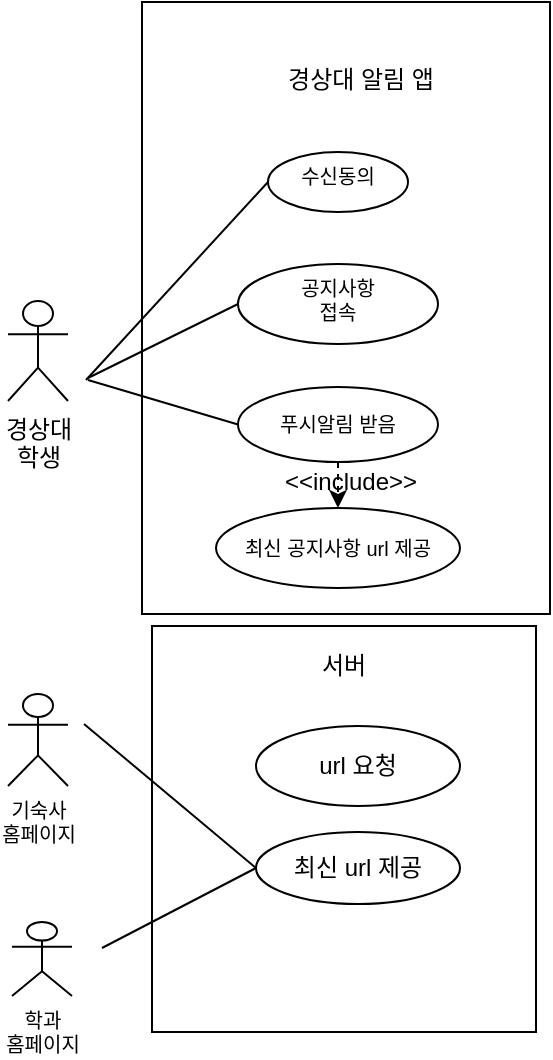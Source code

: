 <mxfile version="15.6.2" type="github">
  <diagram id="FfT6NV1a5uEnnNNgh3aj" name="Page-1">
    <mxGraphModel dx="1422" dy="794" grid="0" gridSize="10" guides="1" tooltips="1" connect="1" arrows="1" fold="1" page="1" pageScale="1" pageWidth="827" pageHeight="1169" math="0" shadow="0">
      <root>
        <mxCell id="0" />
        <mxCell id="1" parent="0" />
        <mxCell id="RBWV5vjC1XgZZIpLS1tP-13" value="" style="edgeStyle=none;rounded=0;orthogonalLoop=1;jettySize=auto;html=1;entryX=0;entryY=0.5;entryDx=0;entryDy=0;endArrow=none;endFill=0;" parent="1" target="RBWV5vjC1XgZZIpLS1tP-15" edge="1">
          <mxGeometry relative="1" as="geometry">
            <mxPoint x="200" y="427" as="sourcePoint" />
            <mxPoint x="323.0" y="400.5" as="targetPoint" />
          </mxGeometry>
        </mxCell>
        <mxCell id="RBWV5vjC1XgZZIpLS1tP-5" value="경상대&lt;br&gt;학생&lt;br&gt;" style="shape=umlActor;verticalLabelPosition=bottom;verticalAlign=top;html=1;outlineConnect=0;" parent="1" vertex="1">
          <mxGeometry x="160" y="387.5" width="30" height="50" as="geometry" />
        </mxCell>
        <mxCell id="RBWV5vjC1XgZZIpLS1tP-42" value="" style="edgeStyle=none;rounded=1;sketch=0;orthogonalLoop=1;jettySize=auto;html=1;endArrow=none;endFill=0;strokeColor=default;entryX=0;entryY=0.5;entryDx=0;entryDy=0;" parent="1" target="RBWV5vjC1XgZZIpLS1tP-41" edge="1">
          <mxGeometry relative="1" as="geometry">
            <mxPoint x="199" y="427" as="sourcePoint" />
          </mxGeometry>
        </mxCell>
        <mxCell id="RBWV5vjC1XgZZIpLS1tP-6" value="공지사항&lt;br style=&quot;font-size: 10px;&quot;&gt;접속" style="ellipse;whiteSpace=wrap;html=1;verticalAlign=top;fontSize=10;" parent="1" vertex="1">
          <mxGeometry x="275" y="369" width="100" height="40" as="geometry" />
        </mxCell>
        <mxCell id="RBWV5vjC1XgZZIpLS1tP-45" value="" style="edgeStyle=none;rounded=1;sketch=0;orthogonalLoop=1;jettySize=auto;html=1;dashed=1;endArrow=classic;endFill=1;strokeColor=default;" parent="1" source="RBWV5vjC1XgZZIpLS1tP-15" target="RBWV5vjC1XgZZIpLS1tP-17" edge="1">
          <mxGeometry relative="1" as="geometry" />
        </mxCell>
        <mxCell id="RBWV5vjC1XgZZIpLS1tP-15" value="푸시알림 받음" style="ellipse;whiteSpace=wrap;html=1;rounded=0;sketch=0;fontSize=10;" parent="1" vertex="1">
          <mxGeometry x="275" y="430.5" width="100" height="37.5" as="geometry" />
        </mxCell>
        <mxCell id="RBWV5vjC1XgZZIpLS1tP-17" value="최신 공지사항 url 제공" style="ellipse;whiteSpace=wrap;html=1;rounded=0;sketch=0;fontSize=10;" parent="1" vertex="1">
          <mxGeometry x="264" y="491" width="122" height="40" as="geometry" />
        </mxCell>
        <mxCell id="RBWV5vjC1XgZZIpLS1tP-23" value="경상대 알림 앱" style="text;html=1;align=center;verticalAlign=middle;resizable=0;points=[];autosize=1;strokeColor=none;fillColor=none;" parent="1" vertex="1">
          <mxGeometry x="291" y="267" width="90" height="20" as="geometry" />
        </mxCell>
        <mxCell id="RBWV5vjC1XgZZIpLS1tP-26" value="" style="html=1;rounded=1;sketch=0;endArrow=none;endFill=0;strokeColor=default;entryX=0;entryY=0.5;entryDx=0;entryDy=0;" parent="1" target="RBWV5vjC1XgZZIpLS1tP-6" edge="1">
          <mxGeometry width="100" relative="1" as="geometry">
            <mxPoint x="200" y="426" as="sourcePoint" />
            <mxPoint x="300" y="360" as="targetPoint" />
          </mxGeometry>
        </mxCell>
        <mxCell id="RBWV5vjC1XgZZIpLS1tP-41" value="수신동의" style="ellipse;whiteSpace=wrap;html=1;verticalAlign=top;fontSize=10;" parent="1" vertex="1">
          <mxGeometry x="290" y="313" width="70" height="30" as="geometry" />
        </mxCell>
        <mxCell id="9URHoFSCIMQTrFVZBlEy-10" value="" style="rounded=0;orthogonalLoop=1;jettySize=auto;html=1;endArrow=none;endFill=0;entryX=0;entryY=0.5;entryDx=0;entryDy=0;" parent="1" target="9URHoFSCIMQTrFVZBlEy-9" edge="1">
          <mxGeometry relative="1" as="geometry">
            <mxPoint x="198" y="599" as="sourcePoint" />
            <mxPoint x="294" y="627" as="targetPoint" />
          </mxGeometry>
        </mxCell>
        <mxCell id="JxVbLhGAbtT8IcMEekcU-1" value="기숙사&lt;br&gt;홈페이지" style="shape=umlActor;verticalLabelPosition=bottom;verticalAlign=top;html=1;outlineConnect=0;fontSize=10;fillColor=none;" parent="1" vertex="1">
          <mxGeometry x="160" y="584" width="30" height="46" as="geometry" />
        </mxCell>
        <mxCell id="JxVbLhGAbtT8IcMEekcU-2" value="학과&lt;br&gt;홈페이지" style="shape=umlActor;verticalLabelPosition=bottom;verticalAlign=top;html=1;outlineConnect=0;fontSize=10;fillColor=none;" parent="1" vertex="1">
          <mxGeometry x="162" y="698" width="30" height="37" as="geometry" />
        </mxCell>
        <mxCell id="9URHoFSCIMQTrFVZBlEy-1" value="서버" style="rounded=0;whiteSpace=wrap;html=1;fillColor=none;strokeColor=none;" parent="1" vertex="1">
          <mxGeometry x="268" y="540" width="120" height="60" as="geometry" />
        </mxCell>
        <mxCell id="9URHoFSCIMQTrFVZBlEy-9" value="&lt;font style=&quot;font-size: 12px&quot;&gt;최신 url 제공&lt;/font&gt;" style="ellipse;whiteSpace=wrap;html=1;fontSize=10;verticalAlign=middle;fillColor=none;" parent="1" vertex="1">
          <mxGeometry x="284" y="653" width="102" height="36" as="geometry" />
        </mxCell>
        <mxCell id="9URHoFSCIMQTrFVZBlEy-16" value="" style="endArrow=none;html=1;rounded=0;entryX=0;entryY=0.5;entryDx=0;entryDy=0;endFill=0;" parent="1" target="9URHoFSCIMQTrFVZBlEy-9" edge="1">
          <mxGeometry width="50" height="50" relative="1" as="geometry">
            <mxPoint x="207" y="711" as="sourcePoint" />
            <mxPoint x="293" y="649" as="targetPoint" />
          </mxGeometry>
        </mxCell>
        <mxCell id="XEwc188llmyixpWjzOlk-4" value="url 요청" style="ellipse;whiteSpace=wrap;html=1;" parent="1" vertex="1">
          <mxGeometry x="284" y="600" width="102" height="40" as="geometry" />
        </mxCell>
        <mxCell id="deTWXgsLbPqFqW-D7X80-12" value="&amp;lt;&amp;lt;include&amp;gt;&amp;gt;" style="text;html=1;align=center;verticalAlign=middle;resizable=0;points=[];autosize=1;strokeColor=none;fillColor=none;" vertex="1" parent="1">
          <mxGeometry x="291" y="468" width="80" height="20" as="geometry" />
        </mxCell>
        <mxCell id="deTWXgsLbPqFqW-D7X80-13" value="" style="rounded=0;whiteSpace=wrap;html=1;fillColor=none;" vertex="1" parent="1">
          <mxGeometry x="232" y="550" width="192" height="203" as="geometry" />
        </mxCell>
        <mxCell id="deTWXgsLbPqFqW-D7X80-23" value="" style="rounded=0;whiteSpace=wrap;html=1;fillColor=none;" vertex="1" parent="1">
          <mxGeometry x="227" y="238" width="204" height="306" as="geometry" />
        </mxCell>
      </root>
    </mxGraphModel>
  </diagram>
</mxfile>

